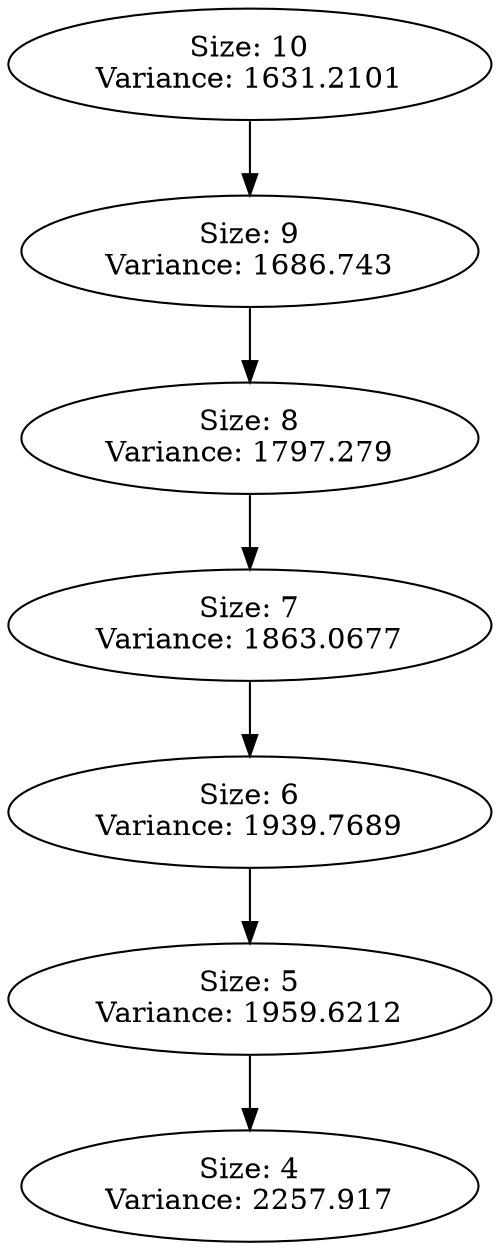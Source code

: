 DIGRAPH G {
"Size: 10\nVariance: 1631.2101" -> "Size: 9\nVariance: 1686.743" L=0;
"Size: 9\nVariance: 1686.743" -> "Size: 8\nVariance: 1797.279" L=1;
"Size: 8\nVariance: 1797.279" -> "Size: 7\nVariance: 1863.0677" L=2;
"Size: 7\nVariance: 1863.0677" -> "Size: 6\nVariance: 1939.7689" L=3;
"Size: 6\nVariance: 1939.7689" -> "Size: 5\nVariance: 1959.6212" L=4;
"Size: 5\nVariance: 1959.6212" -> "Size: 4\nVariance: 2257.917" L=5;
}
